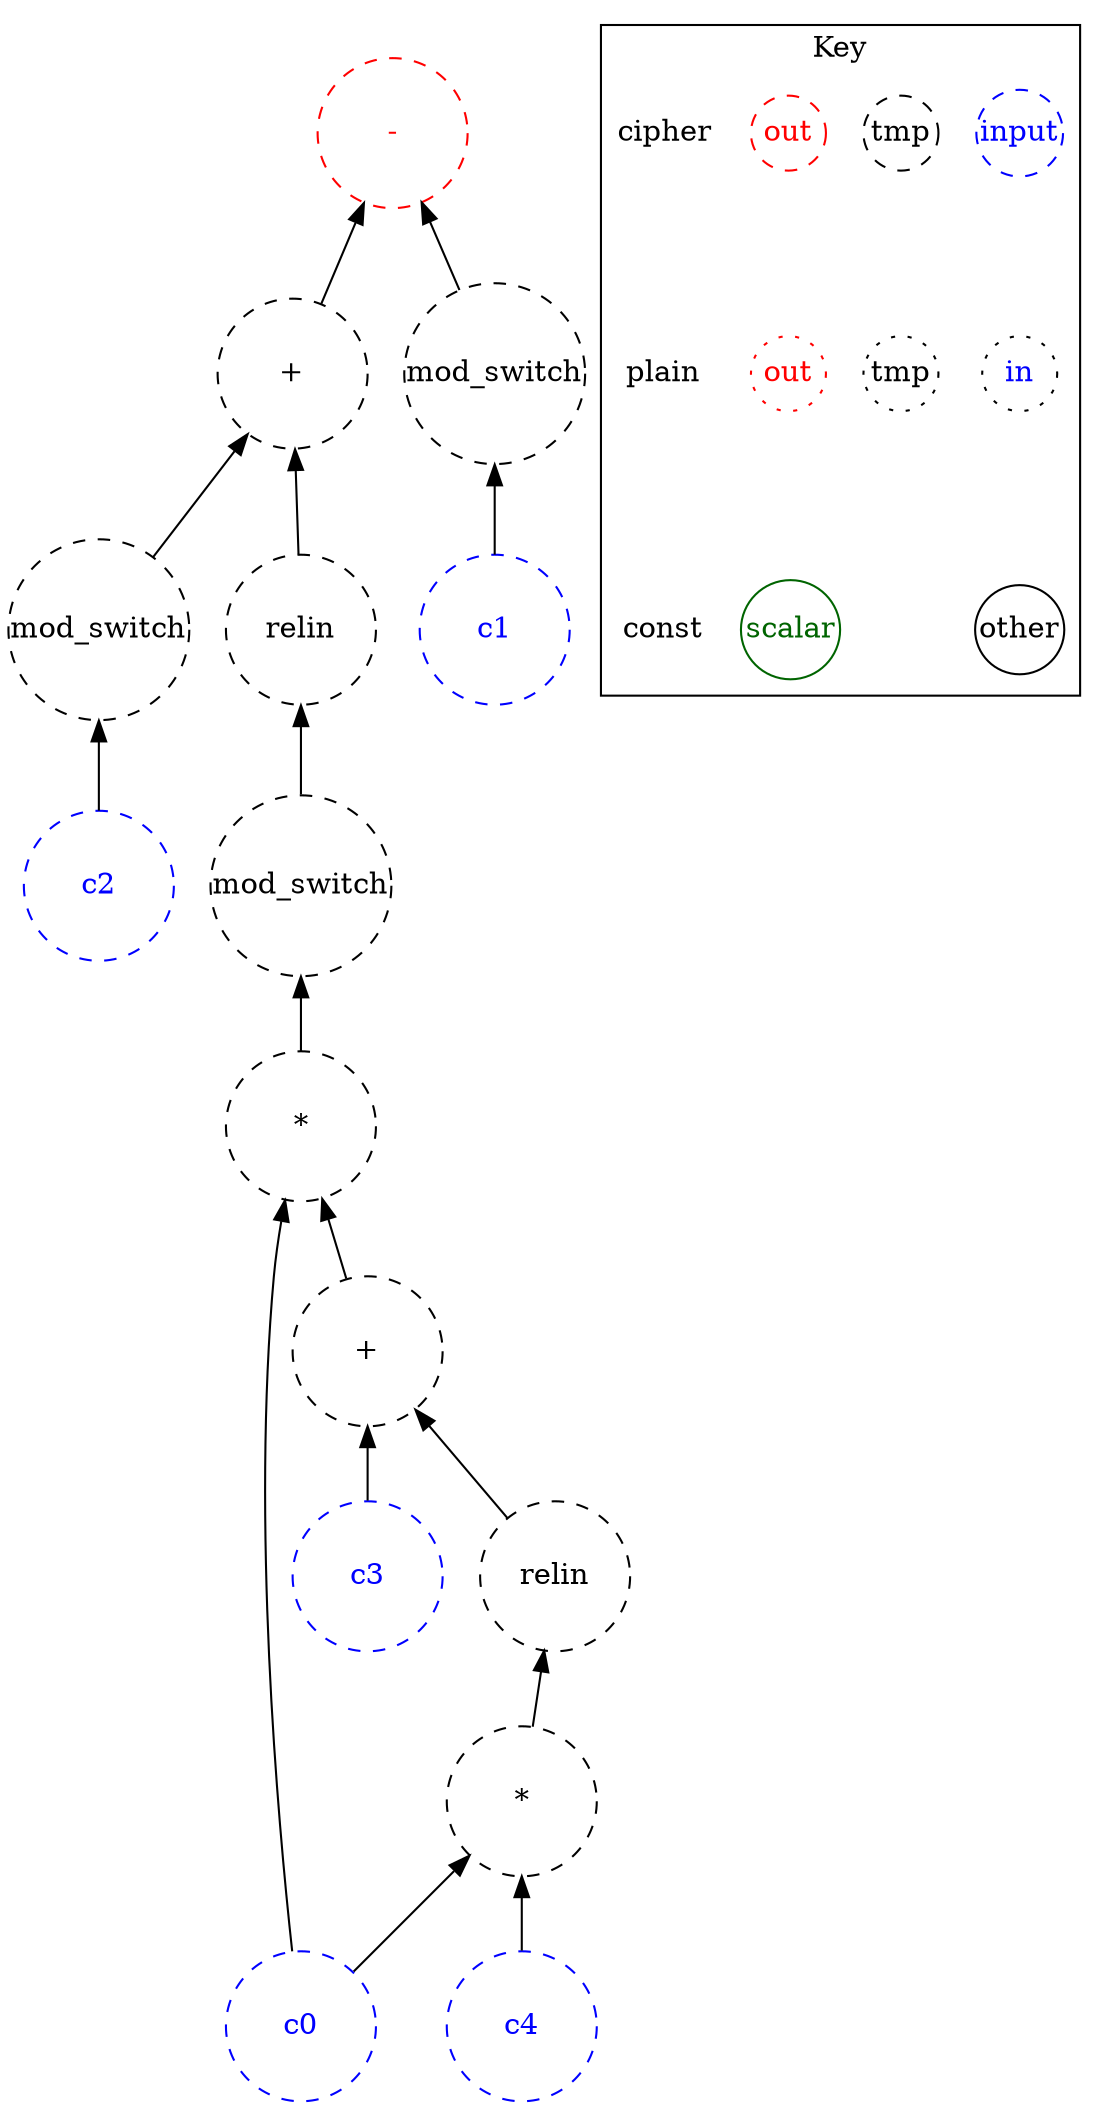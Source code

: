 digraph "poly_reg" {
node [shape=circle width=1 margin=0]
edge [dir=back]
ciphertext2 [label="c2" style=dashed color=blue fontcolor=blue]
ciphertext2_level0 [label="mod_switch" style=dashed]
ciphertext2_level0 -> ciphertext2
ciphertext3 [label="c3" style=dashed color=blue fontcolor=blue]
ciphertext4 [label="c4" style=dashed color=blue fontcolor=blue]
ciphertext0 [label="c0" style=dashed color=blue fontcolor=blue]
ciphertext11 [label="*" style=dashed]
ciphertext11 -> ciphertext0
ciphertext11 -> ciphertext4
ciphertext5 [label="relin" style=dashed]
ciphertext5 -> ciphertext11
ciphertext6 [label="+" style=dashed]
ciphertext6 -> ciphertext5
ciphertext6 -> ciphertext3
ciphertext13 [label="*" style=dashed]
ciphertext13 -> ciphertext0
ciphertext13 -> ciphertext6
ciphertext13_level0 [label="mod_switch" style=dashed]
ciphertext13_level0 -> ciphertext13
ciphertext7 [label="relin" style=dashed]
ciphertext7 -> ciphertext13_level0
ciphertext8 [label="+" style=dashed]
ciphertext8 -> ciphertext7
ciphertext8 -> ciphertext2_level0
ciphertext1 [label="c1" style=dashed color=blue fontcolor=blue]
ciphertext1_level0 [label="mod_switch" style=dashed]
ciphertext1_level0 -> ciphertext1
ciphertext9 [label="-" style=dashed color=red fontcolor=red]
ciphertext9 -> ciphertext1_level0
ciphertext9 -> ciphertext8
subgraph cluster_key {
    graph[label="Key"]
    node [width=0.5]
    edge [dir=forward style=invis]
    in_cipher [label=input color=blue fontcolor=blue style=dashed]
    tmp_cipher [label=tmp color=black fontcolor=black style=dashed]
    out_cipher [label=out color=red fontcolor=red style=dashed]
    cipher [shape=plain]

    in_plain [label=in icolor=blue fontcolor=blue style=dotted]
    tmp_plain [label=tmp color=black fontcolor=black style=dotted]
    out_plain [label=out color=red fontcolor=red style=dotted]
    plain [shape=plain]
    
    other [color=black fontcolor=black style=solid]
    scalar [color=darkgreen fontcolor=darkgreen style=solid]
    const[shape=plain]
    
    cipher -> plain
    plain -> const
    out_cipher -> out_plain
    in_cipher -> in_plain
    tmp_cipher -> tmp_plain
    in_plain -> other
    out_plain -> scalar
}
}
